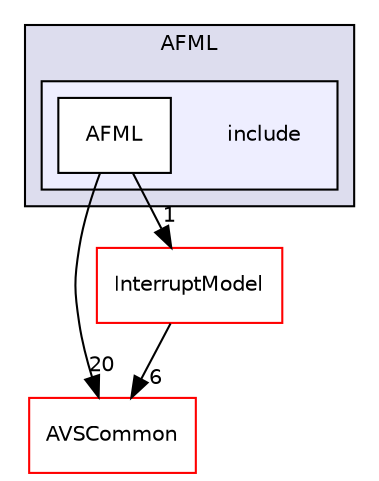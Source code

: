 digraph "/home/ANT.AMAZON.COM/womw/workplace/1.19_release/doxy/avs-device-sdk/AFML/include" {
  compound=true
  node [ fontsize="10", fontname="Helvetica"];
  edge [ labelfontsize="10", labelfontname="Helvetica"];
  subgraph clusterdir_15a1dcf98404372b5aa31671439f6987 {
    graph [ bgcolor="#ddddee", pencolor="black", label="AFML" fontname="Helvetica", fontsize="10", URL="dir_15a1dcf98404372b5aa31671439f6987.html"]
  subgraph clusterdir_275bd4c7f9218fea92087aadc583fdf2 {
    graph [ bgcolor="#eeeeff", pencolor="black", label="" URL="dir_275bd4c7f9218fea92087aadc583fdf2.html"];
    dir_275bd4c7f9218fea92087aadc583fdf2 [shape=plaintext label="include"];
    dir_f6d6b70c5306129e9516277034a058e2 [shape=box label="AFML" color="black" fillcolor="white" style="filled" URL="dir_f6d6b70c5306129e9516277034a058e2.html"];
  }
  }
  dir_13e65effb2bde530b17b3d5eefcd0266 [shape=box label="AVSCommon" fillcolor="white" style="filled" color="red" URL="dir_13e65effb2bde530b17b3d5eefcd0266.html"];
  dir_1da5878b5eab0954316ec5377b4b3029 [shape=box label="InterruptModel" fillcolor="white" style="filled" color="red" URL="dir_1da5878b5eab0954316ec5377b4b3029.html"];
  dir_f6d6b70c5306129e9516277034a058e2->dir_13e65effb2bde530b17b3d5eefcd0266 [headlabel="20", labeldistance=1.5 headhref="dir_000025_000017.html"];
  dir_f6d6b70c5306129e9516277034a058e2->dir_1da5878b5eab0954316ec5377b4b3029 [headlabel="1", labeldistance=1.5 headhref="dir_000025_000310.html"];
  dir_1da5878b5eab0954316ec5377b4b3029->dir_13e65effb2bde530b17b3d5eefcd0266 [headlabel="6", labeldistance=1.5 headhref="dir_000310_000017.html"];
}
